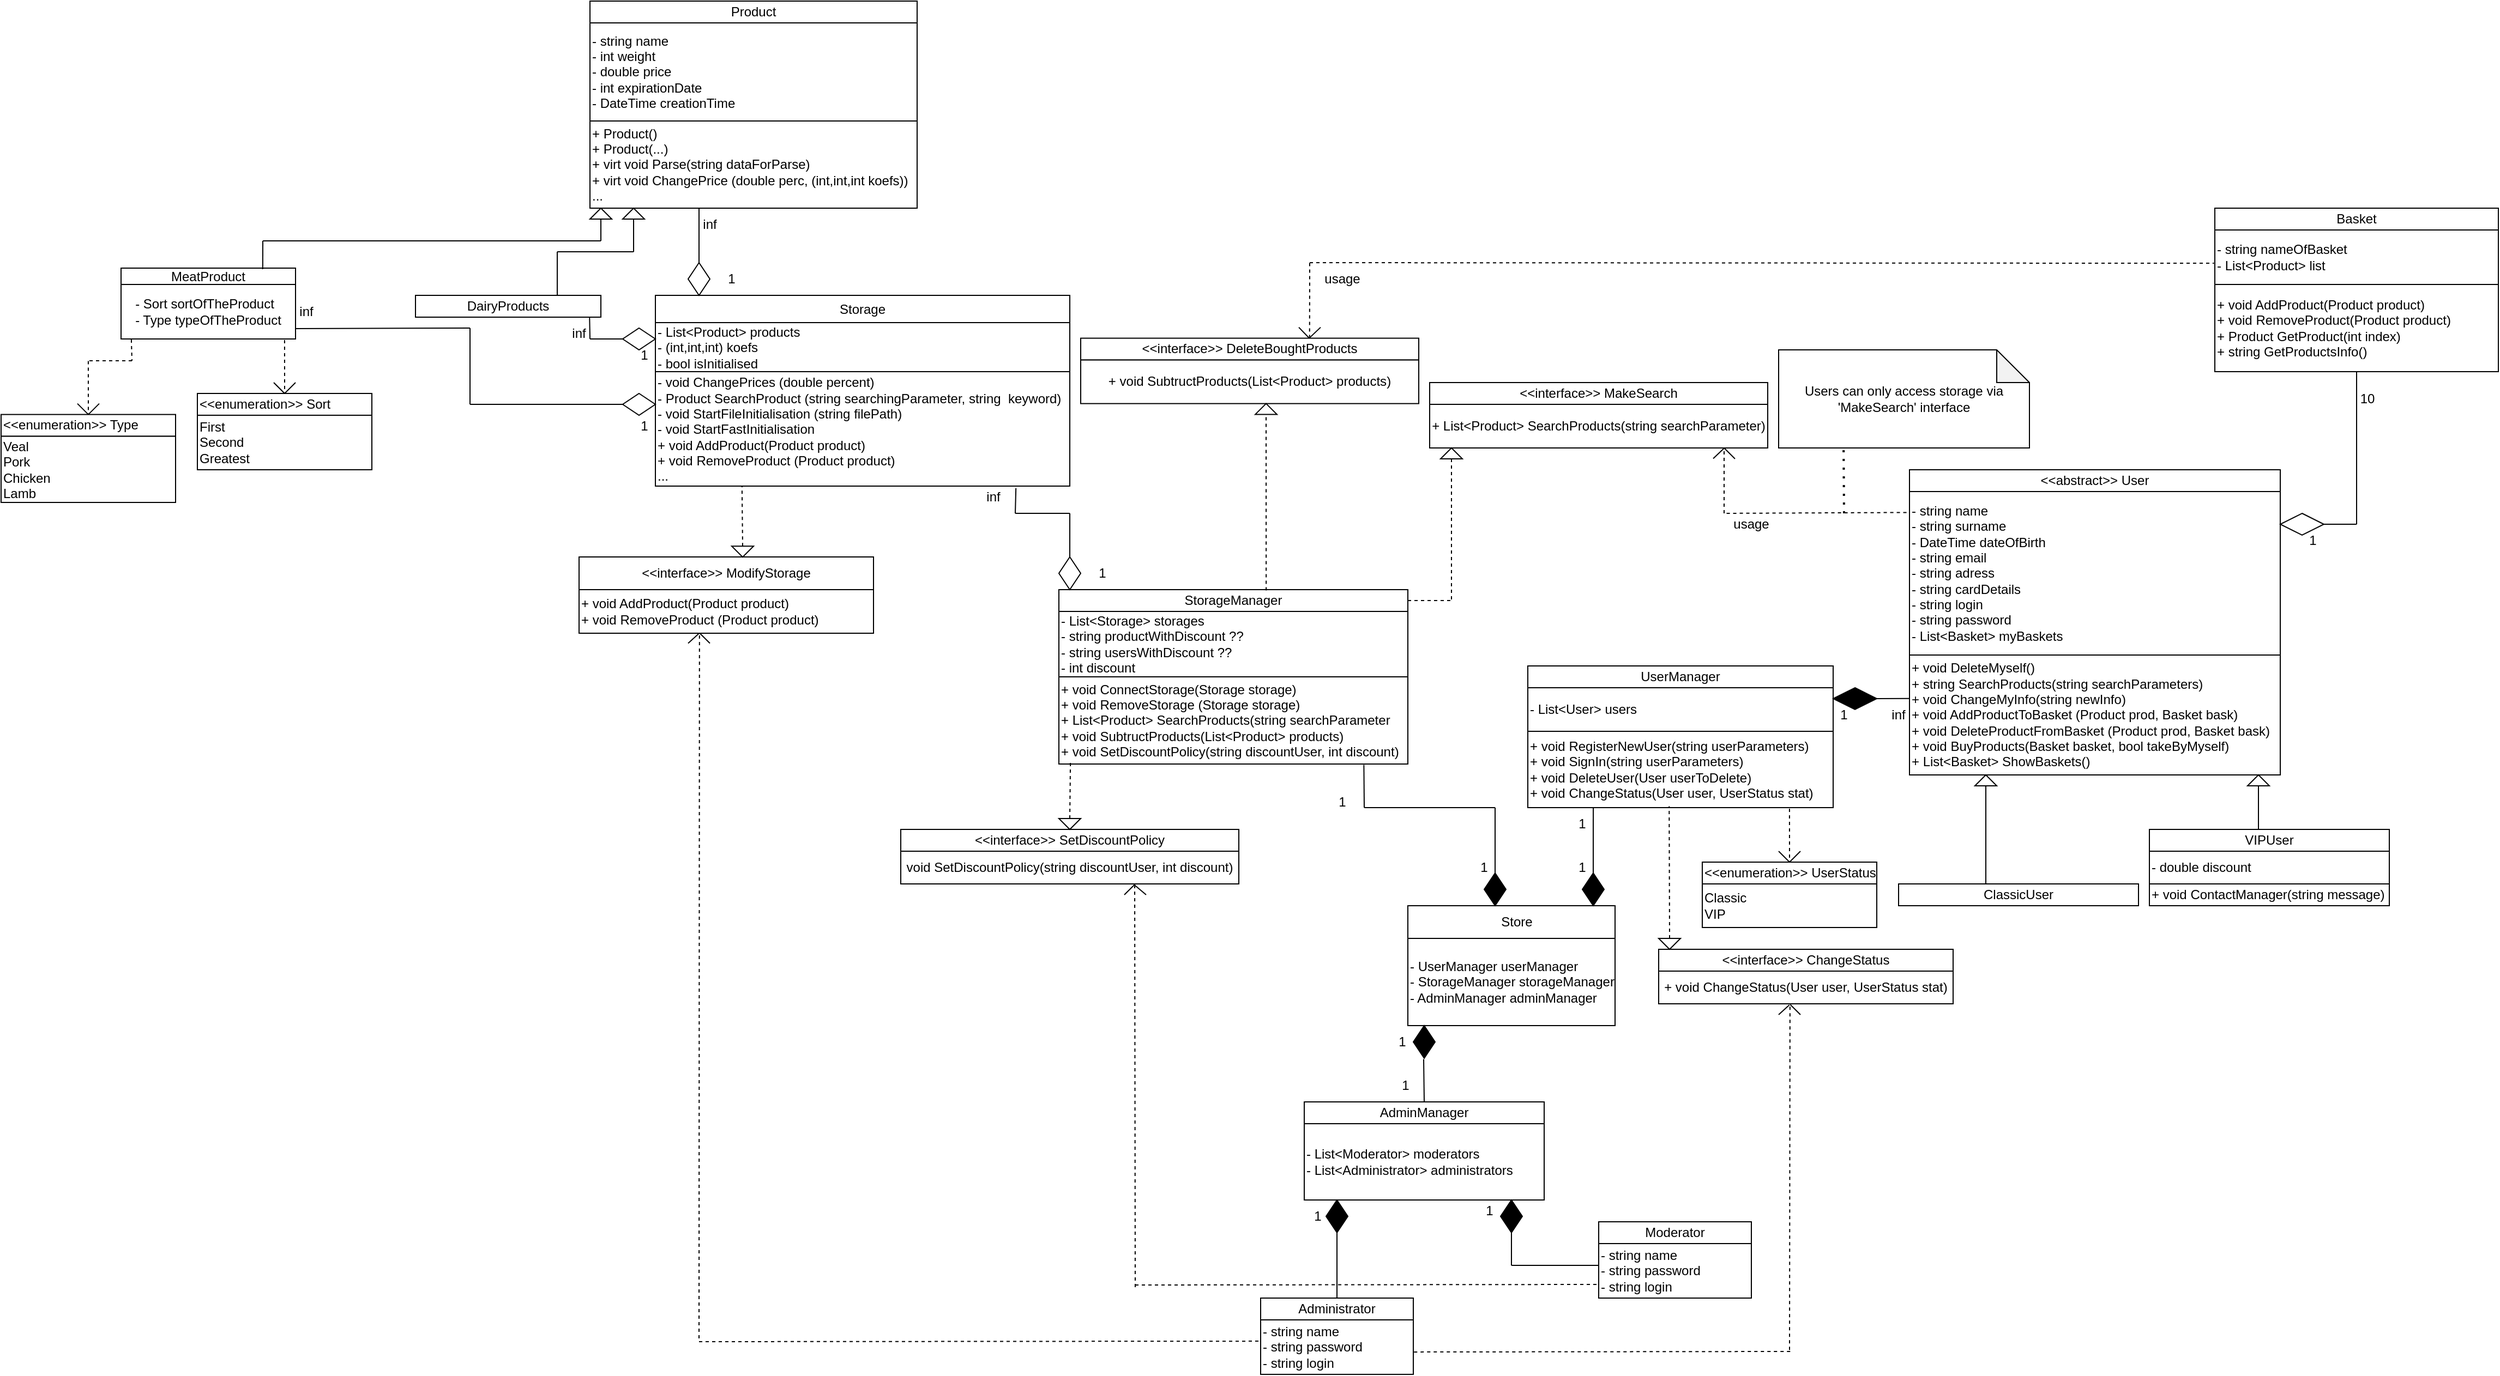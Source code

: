 <mxfile version="15.6.2" type="device"><diagram id="C5RBs43oDa-KdzZeNtuy" name="Page-1"><mxGraphModel dx="2792" dy="1650" grid="1" gridSize="10" guides="1" tooltips="1" connect="1" arrows="1" fold="1" page="1" pageScale="1" pageWidth="827" pageHeight="1169" math="0" shadow="0"><root><mxCell id="WIyWlLk6GJQsqaUBKTNV-0"/><mxCell id="WIyWlLk6GJQsqaUBKTNV-1" parent="WIyWlLk6GJQsqaUBKTNV-0"/><mxCell id="S8DuhDYAplKK3_xIjpQN-0" value="" style="rounded=0;whiteSpace=wrap;html=1;" parent="WIyWlLk6GJQsqaUBKTNV-1" vertex="1"><mxGeometry x="250" y="320" width="190" height="30" as="geometry"/></mxCell><mxCell id="S8DuhDYAplKK3_xIjpQN-1" value="Store" style="text;html=1;strokeColor=none;fillColor=none;align=center;verticalAlign=middle;whiteSpace=wrap;rounded=0;" parent="WIyWlLk6GJQsqaUBKTNV-1" vertex="1"><mxGeometry x="320" y="320" width="60" height="30" as="geometry"/></mxCell><mxCell id="S8DuhDYAplKK3_xIjpQN-2" value="- UserManager userManager&lt;br&gt;- StorageManager storageManager&lt;br&gt;- AdminManager adminManager" style="rounded=0;whiteSpace=wrap;html=1;align=left;" parent="WIyWlLk6GJQsqaUBKTNV-1" vertex="1"><mxGeometry x="250" y="350" width="190" height="80" as="geometry"/></mxCell><mxCell id="S8DuhDYAplKK3_xIjpQN-11" value="" style="rhombus;whiteSpace=wrap;html=1;shadow=0;strokeColor=#000000;fillColor=#000000;align=left;" parent="WIyWlLk6GJQsqaUBKTNV-1" vertex="1"><mxGeometry x="410" y="290" width="20" height="30" as="geometry"/></mxCell><mxCell id="S8DuhDYAplKK3_xIjpQN-13" value="" style="endArrow=none;html=1;rounded=0;exitX=0.5;exitY=0;exitDx=0;exitDy=0;entryX=0.667;entryY=-0.046;entryDx=0;entryDy=0;entryPerimeter=0;" parent="WIyWlLk6GJQsqaUBKTNV-1" source="S8DuhDYAplKK3_xIjpQN-11" target="S8DuhDYAplKK3_xIjpQN-18" edge="1"><mxGeometry width="50" height="50" relative="1" as="geometry"><mxPoint x="410" y="310" as="sourcePoint"/><mxPoint x="420" y="240" as="targetPoint"/></mxGeometry></mxCell><mxCell id="S8DuhDYAplKK3_xIjpQN-15" value="+ void RegisterNewUser(string userParameters)&lt;br&gt;+ void SignIn(string userParameters)&lt;br&gt;+ void DeleteUser(User userToDelete)&lt;br&gt;+ void ChangeStatus(User user, UserStatus stat)" style="rounded=0;whiteSpace=wrap;html=1;shadow=0;strokeColor=#000000;fillColor=#FFFFFF;align=left;" parent="WIyWlLk6GJQsqaUBKTNV-1" vertex="1"><mxGeometry x="360" y="160" width="280" height="70" as="geometry"/></mxCell><mxCell id="S8DuhDYAplKK3_xIjpQN-16" value="- List&amp;lt;User&amp;gt; users" style="rounded=0;whiteSpace=wrap;html=1;shadow=0;strokeColor=#000000;fillColor=#FFFFFF;align=left;" parent="WIyWlLk6GJQsqaUBKTNV-1" vertex="1"><mxGeometry x="360" y="120" width="280" height="40" as="geometry"/></mxCell><mxCell id="S8DuhDYAplKK3_xIjpQN-17" value="&lt;font face=&quot;helvetica&quot;&gt;UserManager&lt;/font&gt;" style="rounded=0;whiteSpace=wrap;html=1;shadow=0;strokeColor=#000000;fillColor=#FFFFFF;align=center;" parent="WIyWlLk6GJQsqaUBKTNV-1" vertex="1"><mxGeometry x="360" y="100" width="280" height="20" as="geometry"/></mxCell><mxCell id="S8DuhDYAplKK3_xIjpQN-18" value="1" style="text;html=1;strokeColor=none;fillColor=none;align=center;verticalAlign=middle;whiteSpace=wrap;rounded=0;shadow=0;" parent="WIyWlLk6GJQsqaUBKTNV-1" vertex="1"><mxGeometry x="380" y="230" width="60" height="30" as="geometry"/></mxCell><mxCell id="S8DuhDYAplKK3_xIjpQN-21" value="1" style="text;html=1;strokeColor=none;fillColor=none;align=center;verticalAlign=middle;whiteSpace=wrap;rounded=0;shadow=0;" parent="WIyWlLk6GJQsqaUBKTNV-1" vertex="1"><mxGeometry x="380" y="270" width="60" height="30" as="geometry"/></mxCell><mxCell id="S8DuhDYAplKK3_xIjpQN-22" value="" style="rhombus;whiteSpace=wrap;html=1;shadow=0;strokeColor=#000000;fillColor=#000000;align=center;" parent="WIyWlLk6GJQsqaUBKTNV-1" vertex="1"><mxGeometry x="640" y="120" width="40" height="20" as="geometry"/></mxCell><mxCell id="S8DuhDYAplKK3_xIjpQN-24" value="" style="endArrow=none;html=1;rounded=0;exitX=1;exitY=0.5;exitDx=0;exitDy=0;entryX=0.001;entryY=0.362;entryDx=0;entryDy=0;entryPerimeter=0;" parent="WIyWlLk6GJQsqaUBKTNV-1" source="S8DuhDYAplKK3_xIjpQN-22" target="S8DuhDYAplKK3_xIjpQN-30" edge="1"><mxGeometry width="50" height="50" relative="1" as="geometry"><mxPoint x="680" y="180" as="sourcePoint"/><mxPoint x="700" y="130" as="targetPoint"/></mxGeometry></mxCell><mxCell id="S8DuhDYAplKK3_xIjpQN-25" value="1" style="text;html=1;strokeColor=none;fillColor=none;align=center;verticalAlign=middle;whiteSpace=wrap;rounded=0;shadow=0;" parent="WIyWlLk6GJQsqaUBKTNV-1" vertex="1"><mxGeometry x="620" y="130" width="60" height="30" as="geometry"/></mxCell><mxCell id="S8DuhDYAplKK3_xIjpQN-29" value="" style="edgeStyle=orthogonalEdgeStyle;rounded=0;orthogonalLoop=1;jettySize=auto;html=1;" parent="WIyWlLk6GJQsqaUBKTNV-1" source="S8DuhDYAplKK3_xIjpQN-27" target="S8DuhDYAplKK3_xIjpQN-28" edge="1"><mxGeometry relative="1" as="geometry"/></mxCell><mxCell id="S8DuhDYAplKK3_xIjpQN-27" value="&amp;lt;&amp;lt;abstract&amp;gt;&amp;gt; User" style="rounded=0;whiteSpace=wrap;html=1;shadow=0;strokeColor=#000000;fillColor=#FFFFFF;align=center;" parent="WIyWlLk6GJQsqaUBKTNV-1" vertex="1"><mxGeometry x="710" y="-80" width="340" height="20" as="geometry"/></mxCell><mxCell id="S8DuhDYAplKK3_xIjpQN-28" value="- string name&lt;br&gt;- string surname&lt;br&gt;- DateTime dateOfBirth&lt;br&gt;- string email&lt;br&gt;- string adress&lt;br&gt;- string cardDetails&lt;br&gt;- string login&lt;br&gt;- string password&lt;br&gt;- List&amp;lt;Basket&amp;gt; myBaskets" style="rounded=0;whiteSpace=wrap;html=1;shadow=0;strokeColor=#000000;fillColor=#FFFFFF;align=left;" parent="WIyWlLk6GJQsqaUBKTNV-1" vertex="1"><mxGeometry x="710" y="-60" width="340" height="150" as="geometry"/></mxCell><mxCell id="S8DuhDYAplKK3_xIjpQN-30" value="+ void DeleteMyself()&lt;br&gt;+ string SearchProducts(string searchParameters)&lt;br&gt;+ void ChangeMyInfo(string newInfo)&lt;br&gt;+ void AddProductToBasket (Product prod, Basket bask)&lt;br&gt;+ void DeleteProductFromBasket (Product prod, Basket bask)&lt;br&gt;+ void BuyProducts(Basket basket, bool takeByMyself)&lt;br&gt;+ List&amp;lt;Basket&amp;gt; ShowBaskets()" style="rounded=0;whiteSpace=wrap;html=1;shadow=0;strokeColor=#000000;fillColor=#FFFFFF;align=left;" parent="WIyWlLk6GJQsqaUBKTNV-1" vertex="1"><mxGeometry x="710" y="90" width="340" height="110" as="geometry"/></mxCell><mxCell id="S8DuhDYAplKK3_xIjpQN-32" value="" style="endArrow=none;html=1;rounded=0;exitX=1;exitY=0.5;exitDx=0;exitDy=0;" parent="WIyWlLk6GJQsqaUBKTNV-1" source="S8DuhDYAplKK3_xIjpQN-34" edge="1"><mxGeometry width="50" height="50" relative="1" as="geometry"><mxPoint x="1040" y="-30" as="sourcePoint"/><mxPoint x="1120" y="-30" as="targetPoint"/></mxGeometry></mxCell><mxCell id="S8DuhDYAplKK3_xIjpQN-33" value="" style="endArrow=none;html=1;rounded=0;" parent="WIyWlLk6GJQsqaUBKTNV-1" edge="1"><mxGeometry width="50" height="50" relative="1" as="geometry"><mxPoint x="1120" y="-30" as="sourcePoint"/><mxPoint x="1120" y="-170" as="targetPoint"/></mxGeometry></mxCell><mxCell id="S8DuhDYAplKK3_xIjpQN-34" value="" style="rhombus;whiteSpace=wrap;html=1;shadow=0;strokeColor=#000000;fillColor=#FFFFFF;align=left;" parent="WIyWlLk6GJQsqaUBKTNV-1" vertex="1"><mxGeometry x="1050" y="-40" width="40" height="20" as="geometry"/></mxCell><mxCell id="S8DuhDYAplKK3_xIjpQN-35" value="1" style="text;html=1;strokeColor=none;fillColor=none;align=center;verticalAlign=middle;whiteSpace=wrap;rounded=0;shadow=0;" parent="WIyWlLk6GJQsqaUBKTNV-1" vertex="1"><mxGeometry x="1050" y="-30" width="60" height="30" as="geometry"/></mxCell><mxCell id="S8DuhDYAplKK3_xIjpQN-36" value="10" style="text;html=1;strokeColor=none;fillColor=none;align=center;verticalAlign=middle;whiteSpace=wrap;rounded=0;shadow=0;" parent="WIyWlLk6GJQsqaUBKTNV-1" vertex="1"><mxGeometry x="1100" y="-160" width="60" height="30" as="geometry"/></mxCell><mxCell id="S8DuhDYAplKK3_xIjpQN-39" value="Basket" style="rounded=0;whiteSpace=wrap;html=1;shadow=0;strokeColor=#000000;fillColor=#FFFFFF;align=center;" parent="WIyWlLk6GJQsqaUBKTNV-1" vertex="1"><mxGeometry x="990" y="-320" width="260" height="20" as="geometry"/></mxCell><mxCell id="S8DuhDYAplKK3_xIjpQN-40" value="- string nameOfBasket&amp;nbsp;&lt;br&gt;- List&amp;lt;Product&amp;gt; list" style="rounded=0;whiteSpace=wrap;html=1;shadow=0;strokeColor=#000000;fillColor=#FFFFFF;align=left;" parent="WIyWlLk6GJQsqaUBKTNV-1" vertex="1"><mxGeometry x="990" y="-300" width="260" height="50" as="geometry"/></mxCell><mxCell id="S8DuhDYAplKK3_xIjpQN-43" value="+ void AddProduct(Product product)&lt;br&gt;+ void RemoveProduct(Product product)&lt;br&gt;+ Product GetProduct(int index)&lt;br&gt;+ string GetProductsInfo()" style="rounded=0;whiteSpace=wrap;html=1;shadow=0;strokeColor=#000000;fillColor=#FFFFFF;align=left;" parent="WIyWlLk6GJQsqaUBKTNV-1" vertex="1"><mxGeometry x="990" y="-250" width="260" height="80" as="geometry"/></mxCell><mxCell id="S8DuhDYAplKK3_xIjpQN-44" value="" style="triangle;whiteSpace=wrap;html=1;shadow=0;strokeColor=#000000;fillColor=#FFFFFF;align=left;direction=north;" parent="WIyWlLk6GJQsqaUBKTNV-1" vertex="1"><mxGeometry x="770" y="200" width="20" height="10" as="geometry"/></mxCell><mxCell id="S8DuhDYAplKK3_xIjpQN-45" value="" style="endArrow=none;html=1;rounded=0;entryX=0;entryY=0.5;entryDx=0;entryDy=0;" parent="WIyWlLk6GJQsqaUBKTNV-1" target="S8DuhDYAplKK3_xIjpQN-44" edge="1"><mxGeometry width="50" height="50" relative="1" as="geometry"><mxPoint x="780" y="300" as="sourcePoint"/><mxPoint x="940" y="230" as="targetPoint"/></mxGeometry></mxCell><mxCell id="S8DuhDYAplKK3_xIjpQN-46" value="ClassicUser" style="rounded=0;whiteSpace=wrap;html=1;shadow=0;strokeColor=#000000;fillColor=#FFFFFF;align=center;" parent="WIyWlLk6GJQsqaUBKTNV-1" vertex="1"><mxGeometry x="700" y="300" width="220" height="20" as="geometry"/></mxCell><mxCell id="S8DuhDYAplKK3_xIjpQN-48" value="" style="triangle;whiteSpace=wrap;html=1;shadow=0;strokeColor=#000000;fillColor=#FFFFFF;align=left;direction=north;" parent="WIyWlLk6GJQsqaUBKTNV-1" vertex="1"><mxGeometry x="1020" y="200" width="20" height="10" as="geometry"/></mxCell><mxCell id="S8DuhDYAplKK3_xIjpQN-49" value="" style="endArrow=none;html=1;rounded=0;" parent="WIyWlLk6GJQsqaUBKTNV-1" target="S8DuhDYAplKK3_xIjpQN-48" edge="1"><mxGeometry width="50" height="50" relative="1" as="geometry"><mxPoint x="1030" y="250" as="sourcePoint"/><mxPoint x="1190" y="210" as="targetPoint"/></mxGeometry></mxCell><mxCell id="S8DuhDYAplKK3_xIjpQN-50" value="VIPUser" style="rounded=0;whiteSpace=wrap;html=1;shadow=0;strokeColor=#000000;fillColor=#FFFFFF;align=center;" parent="WIyWlLk6GJQsqaUBKTNV-1" vertex="1"><mxGeometry x="930" y="250" width="220" height="20" as="geometry"/></mxCell><mxCell id="S8DuhDYAplKK3_xIjpQN-51" value="- double discount" style="rounded=0;whiteSpace=wrap;html=1;shadow=0;strokeColor=#000000;fillColor=#FFFFFF;align=left;" parent="WIyWlLk6GJQsqaUBKTNV-1" vertex="1"><mxGeometry x="930" y="270" width="220" height="30" as="geometry"/></mxCell><mxCell id="S8DuhDYAplKK3_xIjpQN-52" value="+ void ContactManager(string message)" style="rounded=0;whiteSpace=wrap;html=1;shadow=0;strokeColor=#000000;fillColor=#FFFFFF;align=left;" parent="WIyWlLk6GJQsqaUBKTNV-1" vertex="1"><mxGeometry x="930" y="300" width="220" height="20" as="geometry"/></mxCell><mxCell id="S8DuhDYAplKK3_xIjpQN-53" value="StorageManager" style="rounded=0;whiteSpace=wrap;html=1;shadow=0;strokeColor=#000000;fillColor=#FFFFFF;align=center;" parent="WIyWlLk6GJQsqaUBKTNV-1" vertex="1"><mxGeometry x="-70" y="30" width="320" height="20" as="geometry"/></mxCell><mxCell id="S8DuhDYAplKK3_xIjpQN-54" value="- List&amp;lt;Storage&amp;gt; storages&lt;br&gt;- string productWithDiscount ??&lt;br&gt;- string usersWithDiscount ??&lt;br&gt;- int discount" style="rounded=0;whiteSpace=wrap;html=1;shadow=0;strokeColor=#000000;fillColor=#FFFFFF;align=left;" parent="WIyWlLk6GJQsqaUBKTNV-1" vertex="1"><mxGeometry x="-70" y="50" width="320" height="60" as="geometry"/></mxCell><mxCell id="S8DuhDYAplKK3_xIjpQN-56" value="&lt;div&gt;+ void ConnectStorage(Storage storage)&lt;/div&gt;&lt;div&gt;+ void RemoveStorage (Storage storage)&lt;/div&gt;&lt;div&gt;+ List&amp;lt;Product&amp;gt; SearchProducts(string searchParameter&lt;/div&gt;&lt;div&gt;+ void SubtructProducts(List&amp;lt;Product&amp;gt; products)&lt;/div&gt;&lt;div&gt;+ void SetDiscountPolicy(string discountUser, int discount)&lt;/div&gt;" style="rounded=0;whiteSpace=wrap;html=1;shadow=0;strokeColor=#000000;fillColor=#FFFFFF;align=left;" parent="WIyWlLk6GJQsqaUBKTNV-1" vertex="1"><mxGeometry x="-70" y="110" width="320" height="80" as="geometry"/></mxCell><mxCell id="S8DuhDYAplKK3_xIjpQN-57" value="" style="rhombus;whiteSpace=wrap;html=1;shadow=0;strokeColor=#000000;fillColor=#000000;align=left;" parent="WIyWlLk6GJQsqaUBKTNV-1" vertex="1"><mxGeometry x="320" y="290" width="20" height="30" as="geometry"/></mxCell><mxCell id="S8DuhDYAplKK3_xIjpQN-58" value="" style="endArrow=none;html=1;rounded=0;exitX=0.5;exitY=0;exitDx=0;exitDy=0;" parent="WIyWlLk6GJQsqaUBKTNV-1" source="S8DuhDYAplKK3_xIjpQN-57" edge="1"><mxGeometry width="50" height="50" relative="1" as="geometry"><mxPoint x="360" y="240" as="sourcePoint"/><mxPoint x="330" y="230" as="targetPoint"/></mxGeometry></mxCell><mxCell id="S8DuhDYAplKK3_xIjpQN-59" value="" style="endArrow=none;html=1;rounded=0;" parent="WIyWlLk6GJQsqaUBKTNV-1" edge="1"><mxGeometry width="50" height="50" relative="1" as="geometry"><mxPoint x="330" y="230" as="sourcePoint"/><mxPoint x="210" y="230" as="targetPoint"/></mxGeometry></mxCell><mxCell id="S8DuhDYAplKK3_xIjpQN-61" value="1" style="text;html=1;strokeColor=none;fillColor=none;align=center;verticalAlign=middle;whiteSpace=wrap;rounded=0;shadow=0;" parent="WIyWlLk6GJQsqaUBKTNV-1" vertex="1"><mxGeometry x="290" y="270" width="60" height="30" as="geometry"/></mxCell><mxCell id="S8DuhDYAplKK3_xIjpQN-62" value="1" style="text;html=1;strokeColor=none;fillColor=none;align=center;verticalAlign=middle;whiteSpace=wrap;rounded=0;shadow=0;" parent="WIyWlLk6GJQsqaUBKTNV-1" vertex="1"><mxGeometry x="170" y="220" width="40" height="10" as="geometry"/></mxCell><mxCell id="S8DuhDYAplKK3_xIjpQN-67" value="&amp;lt;&amp;lt;interface&amp;gt;&amp;gt; MakeSearch" style="rounded=0;whiteSpace=wrap;html=1;shadow=0;strokeColor=#000000;fillColor=#FFFFFF;align=center;" parent="WIyWlLk6GJQsqaUBKTNV-1" vertex="1"><mxGeometry x="270" y="-160" width="310" height="20" as="geometry"/></mxCell><mxCell id="S8DuhDYAplKK3_xIjpQN-68" value="&lt;span style=&quot;text-align: left&quot;&gt;+ List&amp;lt;Product&amp;gt; SearchProducts(string searchParameter)&lt;/span&gt;" style="rounded=0;whiteSpace=wrap;html=1;shadow=0;strokeColor=#000000;fillColor=#FFFFFF;align=center;" parent="WIyWlLk6GJQsqaUBKTNV-1" vertex="1"><mxGeometry x="270" y="-140" width="310" height="40" as="geometry"/></mxCell><mxCell id="S8DuhDYAplKK3_xIjpQN-69" value="" style="endArrow=none;dashed=1;html=1;rounded=0;exitX=1;exitY=0.5;exitDx=0;exitDy=0;" parent="WIyWlLk6GJQsqaUBKTNV-1" source="S8DuhDYAplKK3_xIjpQN-53" edge="1"><mxGeometry width="50" height="50" relative="1" as="geometry"><mxPoint x="370" as="sourcePoint"/><mxPoint x="290" y="40" as="targetPoint"/></mxGeometry></mxCell><mxCell id="S8DuhDYAplKK3_xIjpQN-70" value="" style="triangle;whiteSpace=wrap;html=1;shadow=0;strokeColor=#000000;fillColor=#FFFFFF;align=center;direction=north;" parent="WIyWlLk6GJQsqaUBKTNV-1" vertex="1"><mxGeometry x="280" y="-100" width="20" height="10" as="geometry"/></mxCell><mxCell id="S8DuhDYAplKK3_xIjpQN-71" value="" style="endArrow=none;dashed=1;html=1;rounded=0;exitX=0;exitY=0.5;exitDx=0;exitDy=0;" parent="WIyWlLk6GJQsqaUBKTNV-1" source="S8DuhDYAplKK3_xIjpQN-70" edge="1"><mxGeometry width="50" height="50" relative="1" as="geometry"><mxPoint x="330" as="sourcePoint"/><mxPoint x="290" y="40" as="targetPoint"/></mxGeometry></mxCell><mxCell id="S8DuhDYAplKK3_xIjpQN-72" value="" style="endArrow=none;dashed=1;html=1;rounded=0;" parent="WIyWlLk6GJQsqaUBKTNV-1" edge="1"><mxGeometry width="50" height="50" relative="1" as="geometry"><mxPoint x="540" y="-40" as="sourcePoint"/><mxPoint x="540" y="-100" as="targetPoint"/></mxGeometry></mxCell><mxCell id="S8DuhDYAplKK3_xIjpQN-74" value="" style="endArrow=none;html=1;rounded=0;" parent="WIyWlLk6GJQsqaUBKTNV-1" edge="1"><mxGeometry width="50" height="50" relative="1" as="geometry"><mxPoint x="550" y="-90" as="sourcePoint"/><mxPoint x="540" y="-100" as="targetPoint"/></mxGeometry></mxCell><mxCell id="S8DuhDYAplKK3_xIjpQN-75" value="" style="endArrow=none;html=1;rounded=0;entryX=0.871;entryY=1.005;entryDx=0;entryDy=0;entryPerimeter=0;" parent="WIyWlLk6GJQsqaUBKTNV-1" target="S8DuhDYAplKK3_xIjpQN-68" edge="1"><mxGeometry width="50" height="50" relative="1" as="geometry"><mxPoint x="530" y="-90.298" as="sourcePoint"/><mxPoint x="550" y="-100" as="targetPoint"/></mxGeometry></mxCell><mxCell id="S8DuhDYAplKK3_xIjpQN-76" value="" style="endArrow=none;dashed=1;html=1;rounded=0;exitX=-0.008;exitY=0.128;exitDx=0;exitDy=0;exitPerimeter=0;" parent="WIyWlLk6GJQsqaUBKTNV-1" source="S8DuhDYAplKK3_xIjpQN-28" edge="1"><mxGeometry width="50" height="50" relative="1" as="geometry"><mxPoint x="550" y="30" as="sourcePoint"/><mxPoint x="540" y="-40" as="targetPoint"/></mxGeometry></mxCell><mxCell id="S8DuhDYAplKK3_xIjpQN-77" value="Users can only access storage via 'MakeSearch' interface" style="shape=note;whiteSpace=wrap;html=1;backgroundOutline=1;darkOpacity=0.05;shadow=0;strokeColor=#000000;fillColor=#FFFFFF;align=center;" parent="WIyWlLk6GJQsqaUBKTNV-1" vertex="1"><mxGeometry x="590" y="-190" width="230" height="90" as="geometry"/></mxCell><mxCell id="S8DuhDYAplKK3_xIjpQN-78" value="" style="endArrow=none;dashed=1;html=1;dashPattern=1 3;strokeWidth=2;rounded=0;entryX=0.259;entryY=1.007;entryDx=0;entryDy=0;entryPerimeter=0;" parent="WIyWlLk6GJQsqaUBKTNV-1" target="S8DuhDYAplKK3_xIjpQN-77" edge="1"><mxGeometry width="50" height="50" relative="1" as="geometry"><mxPoint x="650" y="-40" as="sourcePoint"/><mxPoint x="600" y="-190" as="targetPoint"/></mxGeometry></mxCell><mxCell id="S8DuhDYAplKK3_xIjpQN-79" value="usage" style="text;html=1;strokeColor=none;fillColor=none;align=center;verticalAlign=middle;whiteSpace=wrap;rounded=0;shadow=0;" parent="WIyWlLk6GJQsqaUBKTNV-1" vertex="1"><mxGeometry x="530" y="-40" width="70" height="20" as="geometry"/></mxCell><mxCell id="S8DuhDYAplKK3_xIjpQN-81" value="" style="rhombus;whiteSpace=wrap;html=1;shadow=0;strokeColor=#000000;fillColor=#FFFFFF;align=center;" parent="WIyWlLk6GJQsqaUBKTNV-1" vertex="1"><mxGeometry x="-70" width="20" height="30" as="geometry"/></mxCell><mxCell id="S8DuhDYAplKK3_xIjpQN-82" value="" style="endArrow=none;html=1;rounded=0;" parent="WIyWlLk6GJQsqaUBKTNV-1" edge="1"><mxGeometry width="50" height="50" relative="1" as="geometry"><mxPoint x="-110" y="-40" as="sourcePoint"/><mxPoint x="-60" y="-40" as="targetPoint"/></mxGeometry></mxCell><mxCell id="S8DuhDYAplKK3_xIjpQN-83" value="" style="endArrow=none;html=1;rounded=0;entryX=0.5;entryY=0;entryDx=0;entryDy=0;" parent="WIyWlLk6GJQsqaUBKTNV-1" target="S8DuhDYAplKK3_xIjpQN-81" edge="1"><mxGeometry width="50" height="50" relative="1" as="geometry"><mxPoint x="-60" y="-40" as="sourcePoint"/><mxPoint x="70" as="targetPoint"/></mxGeometry></mxCell><mxCell id="S8DuhDYAplKK3_xIjpQN-84" value="" style="endArrow=none;html=1;rounded=0;entryX=0.874;entryY=1.009;entryDx=0;entryDy=0;entryPerimeter=0;exitX=1;exitY=1;exitDx=0;exitDy=0;" parent="WIyWlLk6GJQsqaUBKTNV-1" source="S8DuhDYAplKK3_xIjpQN-62" target="S8DuhDYAplKK3_xIjpQN-56" edge="1"><mxGeometry width="50" height="50" relative="1" as="geometry"><mxPoint x="510" y="240" as="sourcePoint"/><mxPoint x="560" y="190" as="targetPoint"/></mxGeometry></mxCell><mxCell id="S8DuhDYAplKK3_xIjpQN-85" value="Storage" style="rounded=0;whiteSpace=wrap;html=1;shadow=0;strokeColor=#000000;fillColor=#FFFFFF;align=center;" parent="WIyWlLk6GJQsqaUBKTNV-1" vertex="1"><mxGeometry x="-440" y="-240" width="380" height="25" as="geometry"/></mxCell><mxCell id="S8DuhDYAplKK3_xIjpQN-86" value="- List&amp;lt;Product&amp;gt; products&lt;br&gt;- (int,int,int) koefs&lt;br&gt;- bool isInitialised&lt;br&gt;" style="rounded=0;whiteSpace=wrap;html=1;shadow=0;strokeColor=#000000;fillColor=#FFFFFF;align=left;" parent="WIyWlLk6GJQsqaUBKTNV-1" vertex="1"><mxGeometry x="-440" y="-215" width="380" height="45" as="geometry"/></mxCell><mxCell id="S8DuhDYAplKK3_xIjpQN-87" value="- void ChangePrices (double percent)&lt;br&gt;- Product SearchProduct (string searchingParameter, string&amp;nbsp; keyword)&lt;br&gt;- void StartFileInitialisation (string filePath)&lt;br&gt;- void StartFastInitialisation&lt;br&gt;+ void AddProduct(Product product)&lt;br&gt;+ void RemoveProduct (Product product)&lt;br&gt;..." style="rounded=0;whiteSpace=wrap;html=1;shadow=0;strokeColor=#000000;fillColor=#FFFFFF;align=left;" parent="WIyWlLk6GJQsqaUBKTNV-1" vertex="1"><mxGeometry x="-440" y="-170" width="380" height="105" as="geometry"/></mxCell><mxCell id="S8DuhDYAplKK3_xIjpQN-88" value="" style="endArrow=none;dashed=1;html=1;rounded=0;entryX=0.857;entryY=1.01;entryDx=0;entryDy=0;entryPerimeter=0;" parent="WIyWlLk6GJQsqaUBKTNV-1" target="S8DuhDYAplKK3_xIjpQN-15" edge="1"><mxGeometry width="50" height="50" relative="1" as="geometry"><mxPoint x="600" y="282" as="sourcePoint"/><mxPoint x="600" y="100" as="targetPoint"/></mxGeometry></mxCell><mxCell id="S8DuhDYAplKK3_xIjpQN-89" value="&amp;lt;&amp;lt;enumeration&amp;gt;&amp;gt; UserStatus" style="rounded=0;whiteSpace=wrap;html=1;shadow=0;strokeColor=#000000;fillColor=#FFFFFF;align=left;" parent="WIyWlLk6GJQsqaUBKTNV-1" vertex="1"><mxGeometry x="520" y="280" width="160" height="20" as="geometry"/></mxCell><mxCell id="S8DuhDYAplKK3_xIjpQN-90" value="Classic&lt;br&gt;VIP" style="rounded=0;whiteSpace=wrap;html=1;shadow=0;strokeColor=#000000;fillColor=#FFFFFF;align=left;" parent="WIyWlLk6GJQsqaUBKTNV-1" vertex="1"><mxGeometry x="520" y="300" width="160" height="40" as="geometry"/></mxCell><mxCell id="S8DuhDYAplKK3_xIjpQN-91" value="" style="endArrow=none;html=1;rounded=0;exitX=0.5;exitY=0;exitDx=0;exitDy=0;" parent="WIyWlLk6GJQsqaUBKTNV-1" source="S8DuhDYAplKK3_xIjpQN-89" edge="1"><mxGeometry width="50" height="50" relative="1" as="geometry"><mxPoint x="590" y="340" as="sourcePoint"/><mxPoint x="610" y="270" as="targetPoint"/></mxGeometry></mxCell><mxCell id="S8DuhDYAplKK3_xIjpQN-92" value="" style="endArrow=none;html=1;rounded=0;exitX=0.5;exitY=0;exitDx=0;exitDy=0;" parent="WIyWlLk6GJQsqaUBKTNV-1" source="S8DuhDYAplKK3_xIjpQN-89" edge="1"><mxGeometry width="50" height="50" relative="1" as="geometry"><mxPoint x="590" y="340" as="sourcePoint"/><mxPoint x="590" y="270" as="targetPoint"/></mxGeometry></mxCell><mxCell id="S8DuhDYAplKK3_xIjpQN-93" value="" style="endArrow=none;html=1;rounded=0;entryX=0.87;entryY=1.018;entryDx=0;entryDy=0;entryPerimeter=0;" parent="WIyWlLk6GJQsqaUBKTNV-1" target="S8DuhDYAplKK3_xIjpQN-87" edge="1"><mxGeometry width="50" height="50" relative="1" as="geometry"><mxPoint x="-110" y="-40" as="sourcePoint"/><mxPoint x="10" y="-170" as="targetPoint"/></mxGeometry></mxCell><mxCell id="S8DuhDYAplKK3_xIjpQN-94" value="" style="rhombus;whiteSpace=wrap;html=1;shadow=0;strokeColor=#000000;fillColor=#FFFFFF;align=left;" parent="WIyWlLk6GJQsqaUBKTNV-1" vertex="1"><mxGeometry x="-410" y="-270" width="20" height="30" as="geometry"/></mxCell><mxCell id="S8DuhDYAplKK3_xIjpQN-95" value="" style="endArrow=none;html=1;rounded=0;exitX=0.5;exitY=0;exitDx=0;exitDy=0;" parent="WIyWlLk6GJQsqaUBKTNV-1" source="S8DuhDYAplKK3_xIjpQN-94" edge="1"><mxGeometry width="50" height="50" relative="1" as="geometry"><mxPoint x="-360" y="-240" as="sourcePoint"/><mxPoint x="-400" y="-320" as="targetPoint"/></mxGeometry></mxCell><mxCell id="S8DuhDYAplKK3_xIjpQN-96" value="Product" style="rounded=0;whiteSpace=wrap;html=1;shadow=0;strokeColor=#000000;fillColor=#FFFFFF;align=center;" parent="WIyWlLk6GJQsqaUBKTNV-1" vertex="1"><mxGeometry x="-500" y="-510" width="300" height="20" as="geometry"/></mxCell><mxCell id="S8DuhDYAplKK3_xIjpQN-97" value="- string name&lt;br&gt;- int weight&lt;br&gt;- double price&lt;br&gt;- int expirationDate&lt;br&gt;- DateTime creationTime" style="rounded=0;whiteSpace=wrap;html=1;shadow=0;strokeColor=#000000;fillColor=#FFFFFF;align=left;" parent="WIyWlLk6GJQsqaUBKTNV-1" vertex="1"><mxGeometry x="-500" y="-490" width="300" height="90" as="geometry"/></mxCell><mxCell id="S8DuhDYAplKK3_xIjpQN-98" value="+ Product()&lt;br&gt;+ Product(...)&lt;br&gt;+ virt void Parse(string dataForParse)&lt;br&gt;+ virt void ChangePrice (double perc, (int,int,int koefs))&lt;br&gt;..." style="rounded=0;whiteSpace=wrap;html=1;shadow=0;strokeColor=#000000;fillColor=#FFFFFF;align=left;" parent="WIyWlLk6GJQsqaUBKTNV-1" vertex="1"><mxGeometry x="-500" y="-400" width="300" height="80" as="geometry"/></mxCell><mxCell id="S8DuhDYAplKK3_xIjpQN-100" value="" style="triangle;whiteSpace=wrap;html=1;shadow=0;strokeColor=#000000;fillColor=#FFFFFF;align=left;direction=north;" parent="WIyWlLk6GJQsqaUBKTNV-1" vertex="1"><mxGeometry x="-470" y="-320" width="20" height="10" as="geometry"/></mxCell><mxCell id="S8DuhDYAplKK3_xIjpQN-102" value="" style="endArrow=none;html=1;rounded=0;entryX=0;entryY=0.5;entryDx=0;entryDy=0;" parent="WIyWlLk6GJQsqaUBKTNV-1" target="S8DuhDYAplKK3_xIjpQN-100" edge="1"><mxGeometry width="50" height="50" relative="1" as="geometry"><mxPoint x="-460" y="-280" as="sourcePoint"/><mxPoint x="-450" y="-240" as="targetPoint"/></mxGeometry></mxCell><mxCell id="S8DuhDYAplKK3_xIjpQN-103" value="" style="endArrow=none;html=1;rounded=0;" parent="WIyWlLk6GJQsqaUBKTNV-1" edge="1"><mxGeometry width="50" height="50" relative="1" as="geometry"><mxPoint x="-530" y="-280" as="sourcePoint"/><mxPoint x="-460" y="-280" as="targetPoint"/></mxGeometry></mxCell><mxCell id="S8DuhDYAplKK3_xIjpQN-106" value="DairyProducts" style="rounded=0;whiteSpace=wrap;html=1;shadow=0;strokeColor=#000000;fillColor=#FFFFFF;align=center;" parent="WIyWlLk6GJQsqaUBKTNV-1" vertex="1"><mxGeometry x="-660" y="-240" width="170" height="20" as="geometry"/></mxCell><mxCell id="S8DuhDYAplKK3_xIjpQN-107" value="" style="endArrow=none;html=1;rounded=0;" parent="WIyWlLk6GJQsqaUBKTNV-1" edge="1"><mxGeometry width="50" height="50" relative="1" as="geometry"><mxPoint x="-530" y="-240" as="sourcePoint"/><mxPoint x="-530" y="-280" as="targetPoint"/></mxGeometry></mxCell><mxCell id="S8DuhDYAplKK3_xIjpQN-109" value="" style="triangle;whiteSpace=wrap;html=1;shadow=0;strokeColor=#000000;fillColor=#FFFFFF;align=left;direction=north;" parent="WIyWlLk6GJQsqaUBKTNV-1" vertex="1"><mxGeometry x="-500" y="-320" width="20" height="10" as="geometry"/></mxCell><mxCell id="S8DuhDYAplKK3_xIjpQN-110" value="" style="endArrow=none;html=1;rounded=0;entryX=0;entryY=0.5;entryDx=0;entryDy=0;" parent="WIyWlLk6GJQsqaUBKTNV-1" target="S8DuhDYAplKK3_xIjpQN-109" edge="1"><mxGeometry width="50" height="50" relative="1" as="geometry"><mxPoint x="-490" y="-290" as="sourcePoint"/><mxPoint x="-330" y="-400" as="targetPoint"/></mxGeometry></mxCell><mxCell id="S8DuhDYAplKK3_xIjpQN-111" value="" style="endArrow=none;html=1;rounded=0;" parent="WIyWlLk6GJQsqaUBKTNV-1" edge="1"><mxGeometry width="50" height="50" relative="1" as="geometry"><mxPoint x="-490" y="-290" as="sourcePoint"/><mxPoint x="-800" y="-290" as="targetPoint"/></mxGeometry></mxCell><mxCell id="S8DuhDYAplKK3_xIjpQN-112" value="MeatProduct" style="rounded=0;whiteSpace=wrap;html=1;shadow=0;strokeColor=#000000;fillColor=#FFFFFF;align=center;" parent="WIyWlLk6GJQsqaUBKTNV-1" vertex="1"><mxGeometry x="-930" y="-265" width="160" height="15" as="geometry"/></mxCell><mxCell id="S8DuhDYAplKK3_xIjpQN-113" value="" style="endArrow=none;html=1;rounded=0;entryX=0.812;entryY=0.067;entryDx=0;entryDy=0;entryPerimeter=0;" parent="WIyWlLk6GJQsqaUBKTNV-1" target="S8DuhDYAplKK3_xIjpQN-112" edge="1"><mxGeometry width="50" height="50" relative="1" as="geometry"><mxPoint x="-800" y="-290" as="sourcePoint"/><mxPoint x="-800" y="-267" as="targetPoint"/></mxGeometry></mxCell><mxCell id="S8DuhDYAplKK3_xIjpQN-114" value="&lt;div style=&quot;text-align: left&quot;&gt;&lt;span&gt;- Sort sortOfTheProduct&lt;/span&gt;&lt;/div&gt;&lt;div style=&quot;text-align: left&quot;&gt;&lt;span&gt;- Type typeOfTheProduct&lt;/span&gt;&lt;/div&gt;" style="rounded=0;whiteSpace=wrap;html=1;shadow=0;strokeColor=#000000;fillColor=#FFFFFF;align=center;" parent="WIyWlLk6GJQsqaUBKTNV-1" vertex="1"><mxGeometry x="-930" y="-250" width="160" height="50" as="geometry"/></mxCell><mxCell id="S8DuhDYAplKK3_xIjpQN-115" value="" style="endArrow=none;dashed=1;html=1;rounded=0;entryX=0.857;entryY=1.01;entryDx=0;entryDy=0;entryPerimeter=0;" parent="WIyWlLk6GJQsqaUBKTNV-1" edge="1"><mxGeometry width="50" height="50" relative="1" as="geometry"><mxPoint x="-780" y="-148" as="sourcePoint"/><mxPoint x="-780.04" y="-199.3" as="targetPoint"/></mxGeometry></mxCell><mxCell id="S8DuhDYAplKK3_xIjpQN-116" value="&amp;lt;&amp;lt;enumeration&amp;gt;&amp;gt; Sort" style="rounded=0;whiteSpace=wrap;html=1;shadow=0;strokeColor=#000000;fillColor=#FFFFFF;align=left;" parent="WIyWlLk6GJQsqaUBKTNV-1" vertex="1"><mxGeometry x="-860" y="-150" width="160" height="20" as="geometry"/></mxCell><mxCell id="S8DuhDYAplKK3_xIjpQN-117" value="First&lt;br&gt;Second&lt;br&gt;Greatest" style="rounded=0;whiteSpace=wrap;html=1;shadow=0;strokeColor=#000000;fillColor=#FFFFFF;align=left;" parent="WIyWlLk6GJQsqaUBKTNV-1" vertex="1"><mxGeometry x="-860" y="-130" width="160" height="50" as="geometry"/></mxCell><mxCell id="S8DuhDYAplKK3_xIjpQN-118" value="" style="endArrow=none;html=1;rounded=0;exitX=0.5;exitY=0;exitDx=0;exitDy=0;" parent="WIyWlLk6GJQsqaUBKTNV-1" source="S8DuhDYAplKK3_xIjpQN-116" edge="1"><mxGeometry width="50" height="50" relative="1" as="geometry"><mxPoint x="-790" y="-90" as="sourcePoint"/><mxPoint x="-770" y="-160" as="targetPoint"/></mxGeometry></mxCell><mxCell id="S8DuhDYAplKK3_xIjpQN-119" value="" style="endArrow=none;html=1;rounded=0;exitX=0.5;exitY=0;exitDx=0;exitDy=0;" parent="WIyWlLk6GJQsqaUBKTNV-1" source="S8DuhDYAplKK3_xIjpQN-116" edge="1"><mxGeometry width="50" height="50" relative="1" as="geometry"><mxPoint x="-790" y="-90" as="sourcePoint"/><mxPoint x="-790" y="-160" as="targetPoint"/></mxGeometry></mxCell><mxCell id="S8DuhDYAplKK3_xIjpQN-120" value="" style="endArrow=none;dashed=1;html=1;rounded=0;entryX=0.857;entryY=1.01;entryDx=0;entryDy=0;entryPerimeter=0;" parent="WIyWlLk6GJQsqaUBKTNV-1" edge="1"><mxGeometry width="50" height="50" relative="1" as="geometry"><mxPoint x="-960" y="-128.7" as="sourcePoint"/><mxPoint x="-960.04" y="-180.0" as="targetPoint"/></mxGeometry></mxCell><mxCell id="S8DuhDYAplKK3_xIjpQN-121" value="&amp;lt;&amp;lt;enumeration&amp;gt;&amp;gt; Type" style="rounded=0;whiteSpace=wrap;html=1;shadow=0;strokeColor=#000000;fillColor=#FFFFFF;align=left;" parent="WIyWlLk6GJQsqaUBKTNV-1" vertex="1"><mxGeometry x="-1040" y="-130.7" width="160" height="20" as="geometry"/></mxCell><mxCell id="S8DuhDYAplKK3_xIjpQN-122" value="Veal&lt;br&gt;Pork&lt;br&gt;Chicken&lt;br&gt;Lamb" style="rounded=0;whiteSpace=wrap;html=1;shadow=0;strokeColor=#000000;fillColor=#FFFFFF;align=left;" parent="WIyWlLk6GJQsqaUBKTNV-1" vertex="1"><mxGeometry x="-1040" y="-110.7" width="160" height="60.7" as="geometry"/></mxCell><mxCell id="S8DuhDYAplKK3_xIjpQN-123" value="" style="endArrow=none;html=1;rounded=0;exitX=0.5;exitY=0;exitDx=0;exitDy=0;" parent="WIyWlLk6GJQsqaUBKTNV-1" source="S8DuhDYAplKK3_xIjpQN-121" edge="1"><mxGeometry width="50" height="50" relative="1" as="geometry"><mxPoint x="-970" y="-70.7" as="sourcePoint"/><mxPoint x="-950" y="-140.7" as="targetPoint"/></mxGeometry></mxCell><mxCell id="S8DuhDYAplKK3_xIjpQN-124" value="" style="endArrow=none;html=1;rounded=0;exitX=0.5;exitY=0;exitDx=0;exitDy=0;" parent="WIyWlLk6GJQsqaUBKTNV-1" source="S8DuhDYAplKK3_xIjpQN-121" edge="1"><mxGeometry width="50" height="50" relative="1" as="geometry"><mxPoint x="-970" y="-70.7" as="sourcePoint"/><mxPoint x="-970" y="-140.7" as="targetPoint"/></mxGeometry></mxCell><mxCell id="S8DuhDYAplKK3_xIjpQN-129" value="" style="endArrow=none;dashed=1;html=1;rounded=0;" parent="WIyWlLk6GJQsqaUBKTNV-1" edge="1"><mxGeometry width="50" height="50" relative="1" as="geometry"><mxPoint x="-920" y="-180" as="sourcePoint"/><mxPoint x="-960" y="-180" as="targetPoint"/></mxGeometry></mxCell><mxCell id="S8DuhDYAplKK3_xIjpQN-130" value="" style="endArrow=none;dashed=1;html=1;rounded=0;exitX=0.059;exitY=1.01;exitDx=0;exitDy=0;exitPerimeter=0;" parent="WIyWlLk6GJQsqaUBKTNV-1" source="S8DuhDYAplKK3_xIjpQN-114" edge="1"><mxGeometry width="50" height="50" relative="1" as="geometry"><mxPoint x="-560" y="-80" as="sourcePoint"/><mxPoint x="-920" y="-180" as="targetPoint"/></mxGeometry></mxCell><mxCell id="S8DuhDYAplKK3_xIjpQN-131" value="inf" style="text;html=1;strokeColor=none;fillColor=none;align=center;verticalAlign=middle;whiteSpace=wrap;rounded=0;shadow=0;" parent="WIyWlLk6GJQsqaUBKTNV-1" vertex="1"><mxGeometry x="-160" y="-70" width="60" height="30" as="geometry"/></mxCell><mxCell id="S8DuhDYAplKK3_xIjpQN-133" value="1" style="text;html=1;strokeColor=none;fillColor=none;align=center;verticalAlign=middle;whiteSpace=wrap;rounded=0;shadow=0;" parent="WIyWlLk6GJQsqaUBKTNV-1" vertex="1"><mxGeometry x="-60" width="60" height="30" as="geometry"/></mxCell><mxCell id="S8DuhDYAplKK3_xIjpQN-134" value="1" style="text;html=1;strokeColor=none;fillColor=none;align=center;verticalAlign=middle;whiteSpace=wrap;rounded=0;shadow=0;" parent="WIyWlLk6GJQsqaUBKTNV-1" vertex="1"><mxGeometry x="-400" y="-270" width="60" height="30" as="geometry"/></mxCell><mxCell id="S8DuhDYAplKK3_xIjpQN-135" value="inf" style="text;html=1;strokeColor=none;fillColor=none;align=center;verticalAlign=middle;whiteSpace=wrap;rounded=0;shadow=0;" parent="WIyWlLk6GJQsqaUBKTNV-1" vertex="1"><mxGeometry x="-420" y="-320" width="60" height="30" as="geometry"/></mxCell><mxCell id="S8DuhDYAplKK3_xIjpQN-136" value="" style="rhombus;whiteSpace=wrap;html=1;shadow=0;strokeColor=#000000;fillColor=#FFFFFF;align=left;" parent="WIyWlLk6GJQsqaUBKTNV-1" vertex="1"><mxGeometry x="-470" y="-210" width="30" height="20" as="geometry"/></mxCell><mxCell id="S8DuhDYAplKK3_xIjpQN-137" value="" style="endArrow=none;html=1;rounded=0;entryX=0;entryY=0.5;entryDx=0;entryDy=0;" parent="WIyWlLk6GJQsqaUBKTNV-1" target="S8DuhDYAplKK3_xIjpQN-136" edge="1"><mxGeometry width="50" height="50" relative="1" as="geometry"><mxPoint x="-500" y="-200" as="sourcePoint"/><mxPoint x="-340" y="-170" as="targetPoint"/></mxGeometry></mxCell><mxCell id="S8DuhDYAplKK3_xIjpQN-138" value="" style="endArrow=none;html=1;rounded=0;exitX=0.939;exitY=1.011;exitDx=0;exitDy=0;exitPerimeter=0;" parent="WIyWlLk6GJQsqaUBKTNV-1" source="S8DuhDYAplKK3_xIjpQN-106" edge="1"><mxGeometry width="50" height="50" relative="1" as="geometry"><mxPoint x="-390" y="-120" as="sourcePoint"/><mxPoint x="-500" y="-200" as="targetPoint"/></mxGeometry></mxCell><mxCell id="S8DuhDYAplKK3_xIjpQN-139" value="" style="endArrow=none;html=1;rounded=0;entryX=0.329;entryY=1.015;entryDx=0;entryDy=0;entryPerimeter=0;" parent="WIyWlLk6GJQsqaUBKTNV-1" target="S8DuhDYAplKK3_xIjpQN-144" edge="1"><mxGeometry width="50" height="50" relative="1" as="geometry"><mxPoint x="-610" y="-210" as="sourcePoint"/><mxPoint x="-520" y="-190" as="targetPoint"/></mxGeometry></mxCell><mxCell id="S8DuhDYAplKK3_xIjpQN-141" value="" style="rhombus;whiteSpace=wrap;html=1;shadow=0;strokeColor=#000000;fillColor=#FFFFFF;align=left;" parent="WIyWlLk6GJQsqaUBKTNV-1" vertex="1"><mxGeometry x="-470" y="-150" width="30" height="20" as="geometry"/></mxCell><mxCell id="S8DuhDYAplKK3_xIjpQN-142" value="" style="endArrow=none;html=1;rounded=0;" parent="WIyWlLk6GJQsqaUBKTNV-1" edge="1"><mxGeometry width="50" height="50" relative="1" as="geometry"><mxPoint x="-610" y="-140" as="sourcePoint"/><mxPoint x="-610" y="-210" as="targetPoint"/></mxGeometry></mxCell><mxCell id="S8DuhDYAplKK3_xIjpQN-143" value="" style="endArrow=none;html=1;rounded=0;entryX=0;entryY=0.5;entryDx=0;entryDy=0;" parent="WIyWlLk6GJQsqaUBKTNV-1" target="S8DuhDYAplKK3_xIjpQN-141" edge="1"><mxGeometry width="50" height="50" relative="1" as="geometry"><mxPoint x="-610" y="-140" as="sourcePoint"/><mxPoint x="-520" y="-190" as="targetPoint"/></mxGeometry></mxCell><mxCell id="S8DuhDYAplKK3_xIjpQN-144" value="inf" style="text;html=1;strokeColor=none;fillColor=none;align=center;verticalAlign=middle;whiteSpace=wrap;rounded=0;shadow=0;" parent="WIyWlLk6GJQsqaUBKTNV-1" vertex="1"><mxGeometry x="-790" y="-240" width="60" height="30" as="geometry"/></mxCell><mxCell id="S8DuhDYAplKK3_xIjpQN-145" value="inf" style="text;html=1;strokeColor=none;fillColor=none;align=center;verticalAlign=middle;whiteSpace=wrap;rounded=0;shadow=0;" parent="WIyWlLk6GJQsqaUBKTNV-1" vertex="1"><mxGeometry x="-540" y="-220" width="60" height="30" as="geometry"/></mxCell><mxCell id="S8DuhDYAplKK3_xIjpQN-146" value="1" style="text;html=1;strokeColor=none;fillColor=none;align=center;verticalAlign=middle;whiteSpace=wrap;rounded=0;shadow=0;" parent="WIyWlLk6GJQsqaUBKTNV-1" vertex="1"><mxGeometry x="-480" y="-135" width="60" height="30" as="geometry"/></mxCell><mxCell id="S8DuhDYAplKK3_xIjpQN-147" value="1" style="text;html=1;strokeColor=none;fillColor=none;align=center;verticalAlign=middle;whiteSpace=wrap;rounded=0;shadow=0;" parent="WIyWlLk6GJQsqaUBKTNV-1" vertex="1"><mxGeometry x="-480" y="-200" width="60" height="30" as="geometry"/></mxCell><mxCell id="S8DuhDYAplKK3_xIjpQN-148" value="&amp;lt;&amp;lt;interface&amp;gt;&amp;gt; DeleteBoughtProducts" style="rounded=0;whiteSpace=wrap;html=1;shadow=0;strokeColor=#000000;fillColor=#FFFFFF;align=center;" parent="WIyWlLk6GJQsqaUBKTNV-1" vertex="1"><mxGeometry x="-50" y="-200.7" width="310" height="20" as="geometry"/></mxCell><mxCell id="S8DuhDYAplKK3_xIjpQN-149" value="&lt;span style=&quot;text-align: left&quot;&gt;+ void SubtructProducts(&lt;/span&gt;&lt;span style=&quot;text-align: left&quot;&gt;List&amp;lt;Product&amp;gt; products&lt;/span&gt;&lt;span style=&quot;text-align: left&quot;&gt;)&lt;/span&gt;" style="rounded=0;whiteSpace=wrap;html=1;shadow=0;strokeColor=#000000;fillColor=#FFFFFF;align=center;" parent="WIyWlLk6GJQsqaUBKTNV-1" vertex="1"><mxGeometry x="-50" y="-180.7" width="310" height="40" as="geometry"/></mxCell><mxCell id="S8DuhDYAplKK3_xIjpQN-150" value="" style="triangle;whiteSpace=wrap;html=1;shadow=0;strokeColor=#000000;fillColor=#FFFFFF;align=center;direction=north;" parent="WIyWlLk6GJQsqaUBKTNV-1" vertex="1"><mxGeometry x="110" y="-140.7" width="20" height="10" as="geometry"/></mxCell><mxCell id="S8DuhDYAplKK3_xIjpQN-151" value="" style="endArrow=none;dashed=1;html=1;rounded=0;entryX=0;entryY=0.5;entryDx=0;entryDy=0;exitX=0.594;exitY=0.04;exitDx=0;exitDy=0;exitPerimeter=0;" parent="WIyWlLk6GJQsqaUBKTNV-1" source="S8DuhDYAplKK3_xIjpQN-53" target="S8DuhDYAplKK3_xIjpQN-150" edge="1"><mxGeometry width="50" height="50" relative="1" as="geometry"><mxPoint x="-50" y="-10" as="sourcePoint"/><mxPoint y="-60" as="targetPoint"/></mxGeometry></mxCell><mxCell id="S8DuhDYAplKK3_xIjpQN-152" value="" style="endArrow=none;dashed=1;html=1;rounded=0;entryX=-0.003;entryY=0.611;entryDx=0;entryDy=0;entryPerimeter=0;" parent="WIyWlLk6GJQsqaUBKTNV-1" target="S8DuhDYAplKK3_xIjpQN-40" edge="1"><mxGeometry width="50" height="50" relative="1" as="geometry"><mxPoint x="160" y="-270" as="sourcePoint"/><mxPoint x="570" y="-60" as="targetPoint"/></mxGeometry></mxCell><mxCell id="S8DuhDYAplKK3_xIjpQN-153" value="" style="endArrow=none;dashed=1;html=1;rounded=0;exitX=0.677;exitY=0;exitDx=0;exitDy=0;exitPerimeter=0;" parent="WIyWlLk6GJQsqaUBKTNV-1" source="S8DuhDYAplKK3_xIjpQN-148" edge="1"><mxGeometry width="50" height="50" relative="1" as="geometry"><mxPoint x="520" y="-10" as="sourcePoint"/><mxPoint x="160" y="-270" as="targetPoint"/></mxGeometry></mxCell><mxCell id="S8DuhDYAplKK3_xIjpQN-154" value="" style="endArrow=none;html=1;rounded=0;exitX=0.677;exitY=-0.018;exitDx=0;exitDy=0;exitPerimeter=0;" parent="WIyWlLk6GJQsqaUBKTNV-1" source="S8DuhDYAplKK3_xIjpQN-148" edge="1"><mxGeometry width="50" height="50" relative="1" as="geometry"><mxPoint x="210" y="-190.7" as="sourcePoint"/><mxPoint x="170" y="-210.7" as="targetPoint"/></mxGeometry></mxCell><mxCell id="S8DuhDYAplKK3_xIjpQN-155" value="" style="endArrow=none;html=1;rounded=0;exitX=0.676;exitY=-0.002;exitDx=0;exitDy=0;exitPerimeter=0;" parent="WIyWlLk6GJQsqaUBKTNV-1" source="S8DuhDYAplKK3_xIjpQN-148" edge="1"><mxGeometry width="50" height="50" relative="1" as="geometry"><mxPoint x="210" y="-190.7" as="sourcePoint"/><mxPoint x="150" y="-210.7" as="targetPoint"/></mxGeometry></mxCell><mxCell id="S8DuhDYAplKK3_xIjpQN-156" value="usage" style="text;html=1;strokeColor=none;fillColor=none;align=center;verticalAlign=middle;whiteSpace=wrap;rounded=0;shadow=0;" parent="WIyWlLk6GJQsqaUBKTNV-1" vertex="1"><mxGeometry x="155" y="-265" width="70" height="20" as="geometry"/></mxCell><mxCell id="S8DuhDYAplKK3_xIjpQN-157" value="" style="rhombus;whiteSpace=wrap;html=1;shadow=0;strokeColor=#000000;fillColor=#000000;align=left;" parent="WIyWlLk6GJQsqaUBKTNV-1" vertex="1"><mxGeometry x="255" y="430" width="20" height="30" as="geometry"/></mxCell><mxCell id="S8DuhDYAplKK3_xIjpQN-158" value="1" style="text;html=1;strokeColor=none;fillColor=none;align=center;verticalAlign=middle;whiteSpace=wrap;rounded=0;shadow=0;" parent="WIyWlLk6GJQsqaUBKTNV-1" vertex="1"><mxGeometry x="215" y="430" width="60" height="30" as="geometry"/></mxCell><mxCell id="S8DuhDYAplKK3_xIjpQN-159" value="" style="endArrow=none;html=1;rounded=0;entryX=0.825;entryY=1.027;entryDx=0;entryDy=0;entryPerimeter=0;" parent="WIyWlLk6GJQsqaUBKTNV-1" target="S8DuhDYAplKK3_xIjpQN-158" edge="1"><mxGeometry width="50" height="50" relative="1" as="geometry"><mxPoint x="265" y="500" as="sourcePoint"/><mxPoint x="35" y="390" as="targetPoint"/></mxGeometry></mxCell><mxCell id="S8DuhDYAplKK3_xIjpQN-160" value="AdminManager" style="rounded=0;whiteSpace=wrap;html=1;shadow=0;strokeColor=#000000;fillColor=#FFFFFF;align=center;" parent="WIyWlLk6GJQsqaUBKTNV-1" vertex="1"><mxGeometry x="155" y="500" width="220" height="20" as="geometry"/></mxCell><mxCell id="S8DuhDYAplKK3_xIjpQN-161" value="1" style="text;html=1;strokeColor=none;fillColor=none;align=center;verticalAlign=middle;whiteSpace=wrap;rounded=0;shadow=0;" parent="WIyWlLk6GJQsqaUBKTNV-1" vertex="1"><mxGeometry x="218" y="470" width="60" height="30" as="geometry"/></mxCell><mxCell id="S8DuhDYAplKK3_xIjpQN-163" value="- List&amp;lt;Moderator&amp;gt; moderators&lt;br&gt;- List&amp;lt;Administrator&amp;gt; administrators" style="rounded=0;whiteSpace=wrap;html=1;shadow=0;strokeColor=#000000;fillColor=#FFFFFF;align=left;" parent="WIyWlLk6GJQsqaUBKTNV-1" vertex="1"><mxGeometry x="155" y="520" width="220" height="70" as="geometry"/></mxCell><mxCell id="S8DuhDYAplKK3_xIjpQN-165" value="" style="rhombus;whiteSpace=wrap;html=1;shadow=0;strokeColor=#000000;fillColor=#000000;align=left;" parent="WIyWlLk6GJQsqaUBKTNV-1" vertex="1"><mxGeometry x="335" y="590" width="20" height="30" as="geometry"/></mxCell><mxCell id="S8DuhDYAplKK3_xIjpQN-166" value="" style="endArrow=none;html=1;rounded=0;entryX=0.5;entryY=1;entryDx=0;entryDy=0;" parent="WIyWlLk6GJQsqaUBKTNV-1" edge="1"><mxGeometry width="50" height="50" relative="1" as="geometry"><mxPoint x="345" y="650" as="sourcePoint"/><mxPoint x="345.0" y="620.0" as="targetPoint"/></mxGeometry></mxCell><mxCell id="S8DuhDYAplKK3_xIjpQN-167" value="" style="endArrow=none;html=1;rounded=0;" parent="WIyWlLk6GJQsqaUBKTNV-1" edge="1"><mxGeometry width="50" height="50" relative="1" as="geometry"><mxPoint x="425" y="650" as="sourcePoint"/><mxPoint x="345" y="650" as="targetPoint"/></mxGeometry></mxCell><mxCell id="S8DuhDYAplKK3_xIjpQN-168" value="inf" style="text;html=1;strokeColor=none;fillColor=none;align=center;verticalAlign=middle;whiteSpace=wrap;rounded=0;shadow=0;" parent="WIyWlLk6GJQsqaUBKTNV-1" vertex="1"><mxGeometry x="670" y="130" width="60" height="30" as="geometry"/></mxCell><mxCell id="S8DuhDYAplKK3_xIjpQN-169" value="1" style="text;html=1;strokeColor=none;fillColor=none;align=center;verticalAlign=middle;whiteSpace=wrap;rounded=0;shadow=0;" parent="WIyWlLk6GJQsqaUBKTNV-1" vertex="1"><mxGeometry x="295" y="585" width="60" height="30" as="geometry"/></mxCell><mxCell id="S8DuhDYAplKK3_xIjpQN-170" value="Moderator" style="rounded=0;whiteSpace=wrap;html=1;shadow=0;strokeColor=#000000;fillColor=#FFFFFF;align=center;" parent="WIyWlLk6GJQsqaUBKTNV-1" vertex="1"><mxGeometry x="425" y="610" width="140" height="20" as="geometry"/></mxCell><mxCell id="S8DuhDYAplKK3_xIjpQN-171" value="- string name&lt;br&gt;- string password&lt;br&gt;- string login" style="rounded=0;whiteSpace=wrap;html=1;shadow=0;strokeColor=#000000;fillColor=#FFFFFF;align=left;" parent="WIyWlLk6GJQsqaUBKTNV-1" vertex="1"><mxGeometry x="425" y="630" width="140" height="50" as="geometry"/></mxCell><mxCell id="S8DuhDYAplKK3_xIjpQN-173" value="&amp;lt;&amp;lt;interface&amp;gt;&amp;gt; SetDiscountPolicy" style="rounded=0;whiteSpace=wrap;html=1;shadow=0;strokeColor=#000000;fillColor=#FFFFFF;align=center;" parent="WIyWlLk6GJQsqaUBKTNV-1" vertex="1"><mxGeometry x="-215" y="250" width="310" height="20" as="geometry"/></mxCell><mxCell id="S8DuhDYAplKK3_xIjpQN-174" value="&lt;span style=&quot;text-align: left&quot;&gt;void SetDiscountPolicy(string discountUser, int discount)&lt;/span&gt;" style="rounded=0;whiteSpace=wrap;html=1;shadow=0;strokeColor=#000000;fillColor=#FFFFFF;align=center;" parent="WIyWlLk6GJQsqaUBKTNV-1" vertex="1"><mxGeometry x="-215" y="270" width="310" height="30" as="geometry"/></mxCell><mxCell id="S8DuhDYAplKK3_xIjpQN-175" value="" style="triangle;whiteSpace=wrap;html=1;shadow=0;strokeColor=#000000;fillColor=#FFFFFF;align=center;direction=south;" parent="WIyWlLk6GJQsqaUBKTNV-1" vertex="1"><mxGeometry x="-70" y="240" width="20" height="10" as="geometry"/></mxCell><mxCell id="S8DuhDYAplKK3_xIjpQN-176" value="" style="endArrow=none;dashed=1;html=1;rounded=0;exitX=0;exitY=0.5;exitDx=0;exitDy=0;entryX=0.033;entryY=0.986;entryDx=0;entryDy=0;entryPerimeter=0;" parent="WIyWlLk6GJQsqaUBKTNV-1" source="S8DuhDYAplKK3_xIjpQN-175" target="S8DuhDYAplKK3_xIjpQN-56" edge="1"><mxGeometry width="50" height="50" relative="1" as="geometry"><mxPoint x="170" y="150" as="sourcePoint"/><mxPoint x="220" y="100" as="targetPoint"/></mxGeometry></mxCell><mxCell id="S8DuhDYAplKK3_xIjpQN-177" value="" style="endArrow=none;dashed=1;html=1;rounded=0;entryX=0;entryY=0.75;entryDx=0;entryDy=0;" parent="WIyWlLk6GJQsqaUBKTNV-1" target="S8DuhDYAplKK3_xIjpQN-171" edge="1"><mxGeometry width="50" height="50" relative="1" as="geometry"><mxPoint y="668" as="sourcePoint"/><mxPoint x="420" y="670" as="targetPoint"/></mxGeometry></mxCell><mxCell id="S8DuhDYAplKK3_xIjpQN-178" value="" style="endArrow=none;dashed=1;html=1;rounded=0;entryX=0.692;entryY=1.025;entryDx=0;entryDy=0;entryPerimeter=0;" parent="WIyWlLk6GJQsqaUBKTNV-1" target="S8DuhDYAplKK3_xIjpQN-174" edge="1"><mxGeometry width="50" height="50" relative="1" as="geometry"><mxPoint y="670" as="sourcePoint"/><mxPoint x="140" y="490" as="targetPoint"/></mxGeometry></mxCell><mxCell id="S8DuhDYAplKK3_xIjpQN-179" value="" style="endArrow=none;html=1;rounded=0;entryX=0.693;entryY=1.008;entryDx=0;entryDy=0;entryPerimeter=0;" parent="WIyWlLk6GJQsqaUBKTNV-1" target="S8DuhDYAplKK3_xIjpQN-174" edge="1"><mxGeometry width="50" height="50" relative="1" as="geometry"><mxPoint x="-10" y="310" as="sourcePoint"/><mxPoint x="10" y="290" as="targetPoint"/></mxGeometry></mxCell><mxCell id="S8DuhDYAplKK3_xIjpQN-180" value="" style="endArrow=none;html=1;rounded=0;exitX=0.691;exitY=1.029;exitDx=0;exitDy=0;exitPerimeter=0;" parent="WIyWlLk6GJQsqaUBKTNV-1" source="S8DuhDYAplKK3_xIjpQN-174" edge="1"><mxGeometry width="50" height="50" relative="1" as="geometry"><mxPoint x="-40" y="340" as="sourcePoint"/><mxPoint x="10" y="310" as="targetPoint"/></mxGeometry></mxCell><mxCell id="S8DuhDYAplKK3_xIjpQN-184" value="" style="rhombus;whiteSpace=wrap;html=1;shadow=0;strokeColor=#000000;fillColor=#000000;align=left;" parent="WIyWlLk6GJQsqaUBKTNV-1" vertex="1"><mxGeometry x="175" y="590" width="20" height="30" as="geometry"/></mxCell><mxCell id="S8DuhDYAplKK3_xIjpQN-185" value="" style="endArrow=none;html=1;rounded=0;entryX=0.5;entryY=1;entryDx=0;entryDy=0;" parent="WIyWlLk6GJQsqaUBKTNV-1" edge="1"><mxGeometry width="50" height="50" relative="1" as="geometry"><mxPoint x="185" y="680" as="sourcePoint"/><mxPoint x="185.0" y="620.0" as="targetPoint"/></mxGeometry></mxCell><mxCell id="S8DuhDYAplKK3_xIjpQN-186" value="1" style="text;html=1;strokeColor=none;fillColor=none;align=center;verticalAlign=middle;whiteSpace=wrap;rounded=0;shadow=0;" parent="WIyWlLk6GJQsqaUBKTNV-1" vertex="1"><mxGeometry x="130" y="590" width="75" height="30" as="geometry"/></mxCell><mxCell id="S8DuhDYAplKK3_xIjpQN-187" value="Administrator" style="rounded=0;whiteSpace=wrap;html=1;shadow=0;strokeColor=#000000;fillColor=#FFFFFF;align=center;" parent="WIyWlLk6GJQsqaUBKTNV-1" vertex="1"><mxGeometry x="115" y="680" width="140" height="20" as="geometry"/></mxCell><mxCell id="S8DuhDYAplKK3_xIjpQN-188" value="- string name&lt;br&gt;- string password&lt;br&gt;- string login" style="rounded=0;whiteSpace=wrap;html=1;shadow=0;strokeColor=#000000;fillColor=#FFFFFF;align=left;" parent="WIyWlLk6GJQsqaUBKTNV-1" vertex="1"><mxGeometry x="115" y="700" width="140" height="50" as="geometry"/></mxCell><mxCell id="S8DuhDYAplKK3_xIjpQN-189" value="&amp;lt;&amp;lt;interface&amp;gt;&amp;gt; ChangeStatus" style="rounded=0;whiteSpace=wrap;html=1;shadow=0;strokeColor=#000000;fillColor=#FFFFFF;align=center;" parent="WIyWlLk6GJQsqaUBKTNV-1" vertex="1"><mxGeometry x="480" y="360" width="270" height="20" as="geometry"/></mxCell><mxCell id="S8DuhDYAplKK3_xIjpQN-190" value="&lt;span style=&quot;text-align: left&quot;&gt;+ void ChangeStatus(User user, UserStatus stat)&lt;/span&gt;" style="rounded=0;whiteSpace=wrap;html=1;shadow=0;strokeColor=#000000;fillColor=#FFFFFF;align=center;" parent="WIyWlLk6GJQsqaUBKTNV-1" vertex="1"><mxGeometry x="480" y="380" width="270" height="30" as="geometry"/></mxCell><mxCell id="S8DuhDYAplKK3_xIjpQN-191" value="" style="triangle;whiteSpace=wrap;html=1;shadow=0;strokeColor=#000000;fillColor=#FFFFFF;align=center;direction=south;" parent="WIyWlLk6GJQsqaUBKTNV-1" vertex="1"><mxGeometry x="480" y="350" width="20" height="10" as="geometry"/></mxCell><mxCell id="S8DuhDYAplKK3_xIjpQN-192" value="" style="endArrow=none;dashed=1;html=1;rounded=0;exitX=0;exitY=0.5;exitDx=0;exitDy=0;entryX=0.463;entryY=0.982;entryDx=0;entryDy=0;entryPerimeter=0;" parent="WIyWlLk6GJQsqaUBKTNV-1" source="S8DuhDYAplKK3_xIjpQN-191" target="S8DuhDYAplKK3_xIjpQN-15" edge="1"><mxGeometry width="50" height="50" relative="1" as="geometry"><mxPoint x="720" y="260" as="sourcePoint"/><mxPoint x="490.56" y="298.88" as="targetPoint"/></mxGeometry></mxCell><mxCell id="S8DuhDYAplKK3_xIjpQN-193" value="" style="endArrow=none;dashed=1;html=1;rounded=0;entryX=0.997;entryY=0.589;entryDx=0;entryDy=0;entryPerimeter=0;" parent="WIyWlLk6GJQsqaUBKTNV-1" target="S8DuhDYAplKK3_xIjpQN-188" edge="1"><mxGeometry width="50" height="50" relative="1" as="geometry"><mxPoint x="600.64" y="729" as="sourcePoint"/><mxPoint x="390" y="540" as="targetPoint"/></mxGeometry></mxCell><mxCell id="S8DuhDYAplKK3_xIjpQN-194" value="" style="endArrow=none;dashed=1;html=1;rounded=0;exitX=0.446;exitY=1.089;exitDx=0;exitDy=0;exitPerimeter=0;" parent="WIyWlLk6GJQsqaUBKTNV-1" source="S8DuhDYAplKK3_xIjpQN-190" edge="1"><mxGeometry width="50" height="50" relative="1" as="geometry"><mxPoint x="190" y="580" as="sourcePoint"/><mxPoint x="600" y="730" as="targetPoint"/></mxGeometry></mxCell><mxCell id="S8DuhDYAplKK3_xIjpQN-195" value="" style="endArrow=none;html=1;rounded=0;entryX=0.444;entryY=1.033;entryDx=0;entryDy=0;entryPerimeter=0;" parent="WIyWlLk6GJQsqaUBKTNV-1" target="S8DuhDYAplKK3_xIjpQN-190" edge="1"><mxGeometry width="50" height="50" relative="1" as="geometry"><mxPoint x="590" y="420" as="sourcePoint"/><mxPoint x="570" y="340" as="targetPoint"/></mxGeometry></mxCell><mxCell id="S8DuhDYAplKK3_xIjpQN-196" value="" style="endArrow=none;html=1;rounded=0;entryX=0.447;entryY=1.024;entryDx=0;entryDy=0;entryPerimeter=0;" parent="WIyWlLk6GJQsqaUBKTNV-1" target="S8DuhDYAplKK3_xIjpQN-190" edge="1"><mxGeometry width="50" height="50" relative="1" as="geometry"><mxPoint x="610" y="420" as="sourcePoint"/><mxPoint x="570" y="340" as="targetPoint"/></mxGeometry></mxCell><mxCell id="S8DuhDYAplKK3_xIjpQN-198" value="&amp;lt;&amp;lt;interface&amp;gt;&amp;gt; ModifyStorage" style="rounded=0;whiteSpace=wrap;html=1;shadow=0;strokeColor=#000000;fillColor=#FFFFFF;align=center;" parent="WIyWlLk6GJQsqaUBKTNV-1" vertex="1"><mxGeometry x="-510" width="270" height="30" as="geometry"/></mxCell><mxCell id="S8DuhDYAplKK3_xIjpQN-199" value="&lt;span&gt;+ void AddProduct(Product product)&lt;/span&gt;&lt;br&gt;&lt;span&gt;+ void RemoveProduct (Product product)&lt;/span&gt;" style="rounded=0;whiteSpace=wrap;html=1;shadow=0;strokeColor=#000000;fillColor=#FFFFFF;align=left;" parent="WIyWlLk6GJQsqaUBKTNV-1" vertex="1"><mxGeometry x="-510" y="30" width="270" height="40" as="geometry"/></mxCell><mxCell id="S8DuhDYAplKK3_xIjpQN-200" value="" style="endArrow=none;dashed=1;html=1;rounded=0;exitX=0.446;exitY=1.089;exitDx=0;exitDy=0;exitPerimeter=0;" parent="WIyWlLk6GJQsqaUBKTNV-1" edge="1"><mxGeometry width="50" height="50" relative="1" as="geometry"><mxPoint x="-399.58" y="71.95" as="sourcePoint"/><mxPoint x="-400" y="720" as="targetPoint"/></mxGeometry></mxCell><mxCell id="S8DuhDYAplKK3_xIjpQN-201" value="" style="endArrow=none;html=1;rounded=0;entryX=0.444;entryY=1.033;entryDx=0;entryDy=0;entryPerimeter=0;" parent="WIyWlLk6GJQsqaUBKTNV-1" edge="1"><mxGeometry width="50" height="50" relative="1" as="geometry"><mxPoint x="-410.0" y="79.28" as="sourcePoint"/><mxPoint x="-400.12" y="70.27" as="targetPoint"/></mxGeometry></mxCell><mxCell id="S8DuhDYAplKK3_xIjpQN-202" value="" style="endArrow=none;html=1;rounded=0;entryX=0.447;entryY=1.024;entryDx=0;entryDy=0;entryPerimeter=0;" parent="WIyWlLk6GJQsqaUBKTNV-1" edge="1"><mxGeometry width="50" height="50" relative="1" as="geometry"><mxPoint x="-390.0" y="79.28" as="sourcePoint"/><mxPoint x="-399.31" y="70.0" as="targetPoint"/></mxGeometry></mxCell><mxCell id="S8DuhDYAplKK3_xIjpQN-203" value="" style="endArrow=none;dashed=1;html=1;rounded=0;entryX=0.006;entryY=0.391;entryDx=0;entryDy=0;entryPerimeter=0;" parent="WIyWlLk6GJQsqaUBKTNV-1" target="S8DuhDYAplKK3_xIjpQN-188" edge="1"><mxGeometry width="50" height="50" relative="1" as="geometry"><mxPoint x="-400" y="720" as="sourcePoint"/><mxPoint x="110" y="720" as="targetPoint"/></mxGeometry></mxCell><mxCell id="UyDTW_wG_lXmF7LWrZQA-0" value="" style="triangle;whiteSpace=wrap;html=1;shadow=0;strokeColor=#000000;fillColor=#FFFFFF;align=center;direction=south;" vertex="1" parent="WIyWlLk6GJQsqaUBKTNV-1"><mxGeometry x="-370" y="-9.88" width="20" height="10" as="geometry"/></mxCell><mxCell id="UyDTW_wG_lXmF7LWrZQA-1" value="" style="endArrow=none;dashed=1;html=1;rounded=0;exitX=0;exitY=0.5;exitDx=0;exitDy=0;entryX=0.209;entryY=1.001;entryDx=0;entryDy=0;entryPerimeter=0;" edge="1" parent="WIyWlLk6GJQsqaUBKTNV-1" source="UyDTW_wG_lXmF7LWrZQA-0" target="S8DuhDYAplKK3_xIjpQN-87"><mxGeometry width="50" height="50" relative="1" as="geometry"><mxPoint x="-130" y="-99.88" as="sourcePoint"/><mxPoint x="-359.44" y="-61.0" as="targetPoint"/></mxGeometry></mxCell></root></mxGraphModel></diagram></mxfile>